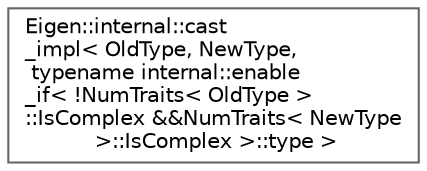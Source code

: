 digraph "Graphical Class Hierarchy"
{
 // LATEX_PDF_SIZE
  bgcolor="transparent";
  edge [fontname=Helvetica,fontsize=10,labelfontname=Helvetica,labelfontsize=10];
  node [fontname=Helvetica,fontsize=10,shape=box,height=0.2,width=0.4];
  rankdir="LR";
  Node0 [id="Node000000",label="Eigen::internal::cast\l_impl\< OldType, NewType,\l typename internal::enable\l_if\< !NumTraits\< OldType \>\l::IsComplex &&NumTraits\< NewType\l \>::IsComplex \>::type \>",height=0.2,width=0.4,color="grey40", fillcolor="white", style="filled",URL="$structEigen_1_1internal_1_1cast__impl_3_01OldType_00_01NewType_00_01typename_01internal_1_1enabl83c5d1e94e38f202158d7981f7e56de9.html",tooltip=" "];
}
